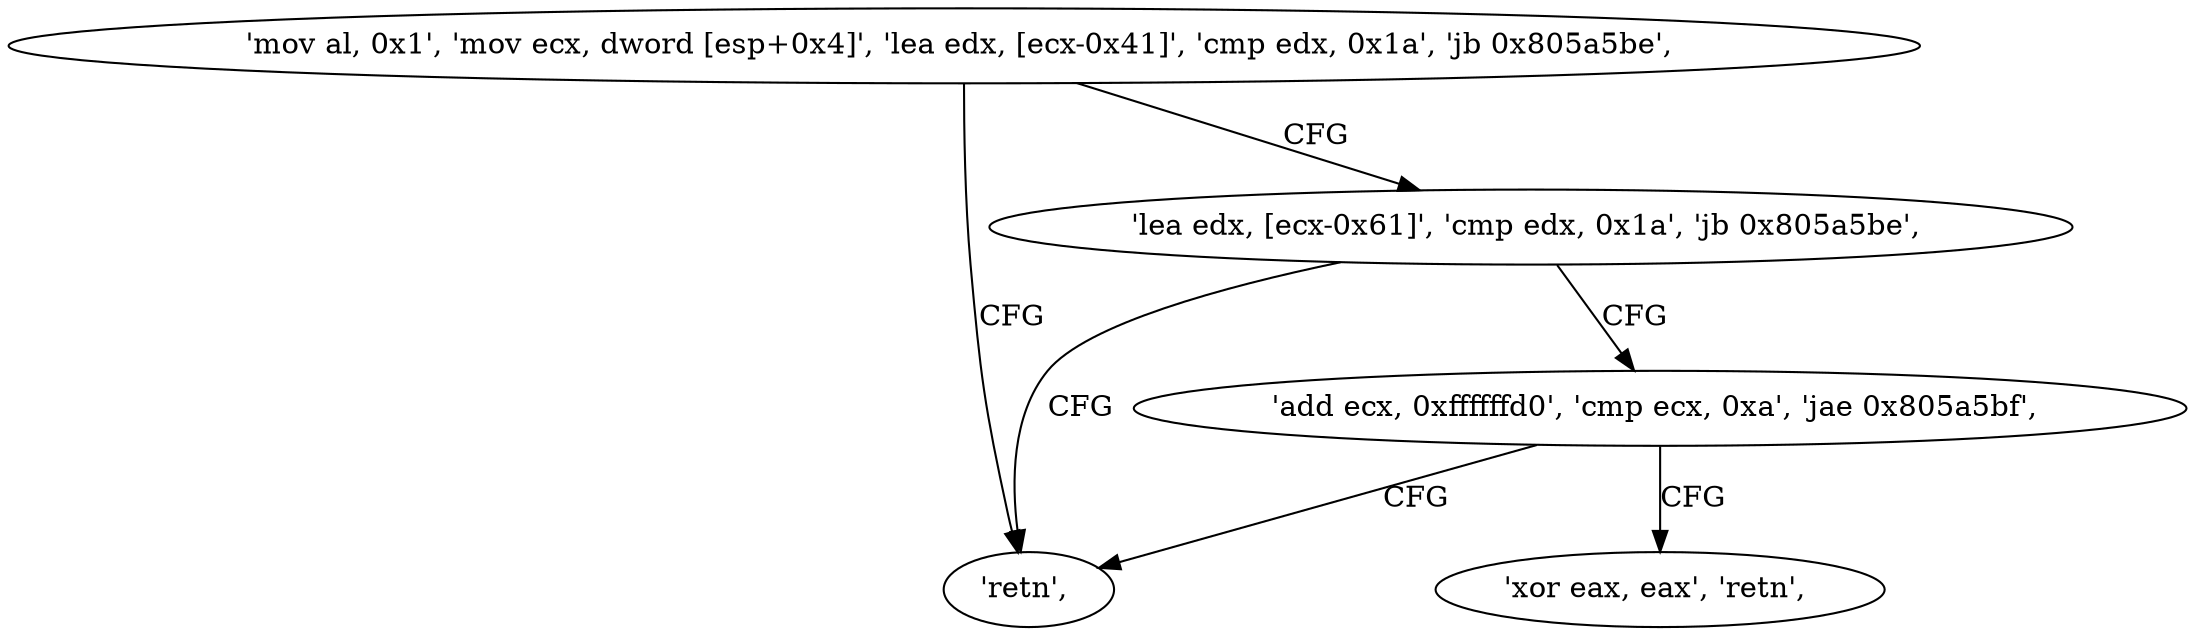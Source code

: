 digraph "func" {
"134587808" [label = "'mov al, 0x1', 'mov ecx, dword [esp+0x4]', 'lea edx, [ecx-0x41]', 'cmp edx, 0x1a', 'jb 0x805a5be', " ]
"134587838" [label = "'retn', " ]
"134587822" [label = "'lea edx, [ecx-0x61]', 'cmp edx, 0x1a', 'jb 0x805a5be', " ]
"134587830" [label = "'add ecx, 0xffffffd0', 'cmp ecx, 0xa', 'jae 0x805a5bf', " ]
"134587839" [label = "'xor eax, eax', 'retn', " ]
"134587808" -> "134587838" [ label = "CFG" ]
"134587808" -> "134587822" [ label = "CFG" ]
"134587822" -> "134587838" [ label = "CFG" ]
"134587822" -> "134587830" [ label = "CFG" ]
"134587830" -> "134587839" [ label = "CFG" ]
"134587830" -> "134587838" [ label = "CFG" ]
}
